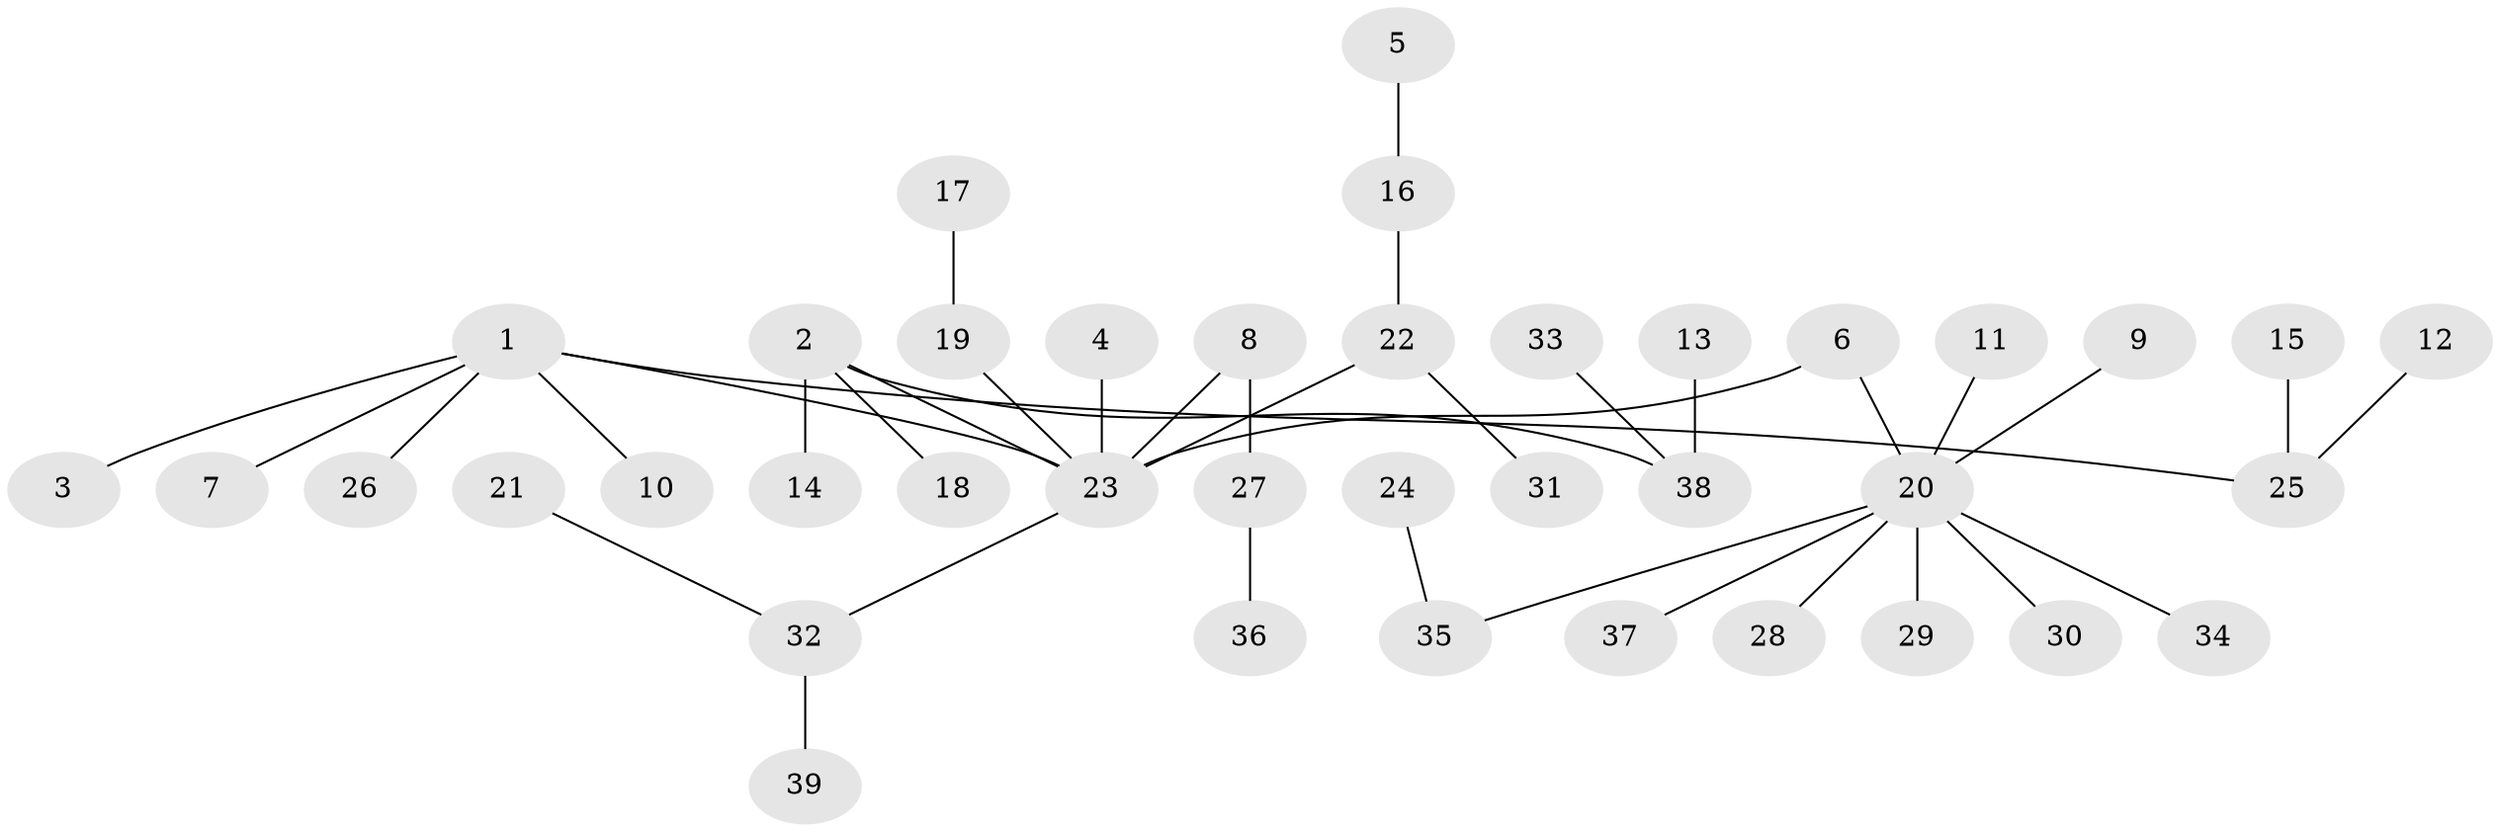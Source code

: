 // original degree distribution, {3: 0.1282051282051282, 8: 0.01282051282051282, 4: 0.0641025641025641, 5: 0.02564102564102564, 1: 0.5, 7: 0.01282051282051282, 2: 0.2564102564102564}
// Generated by graph-tools (version 1.1) at 2025/50/03/09/25 03:50:20]
// undirected, 39 vertices, 38 edges
graph export_dot {
graph [start="1"]
  node [color=gray90,style=filled];
  1;
  2;
  3;
  4;
  5;
  6;
  7;
  8;
  9;
  10;
  11;
  12;
  13;
  14;
  15;
  16;
  17;
  18;
  19;
  20;
  21;
  22;
  23;
  24;
  25;
  26;
  27;
  28;
  29;
  30;
  31;
  32;
  33;
  34;
  35;
  36;
  37;
  38;
  39;
  1 -- 3 [weight=1.0];
  1 -- 7 [weight=1.0];
  1 -- 10 [weight=1.0];
  1 -- 23 [weight=1.0];
  1 -- 25 [weight=1.0];
  1 -- 26 [weight=1.0];
  2 -- 14 [weight=1.0];
  2 -- 18 [weight=1.0];
  2 -- 23 [weight=1.0];
  2 -- 38 [weight=1.0];
  4 -- 23 [weight=1.0];
  5 -- 16 [weight=1.0];
  6 -- 20 [weight=1.0];
  6 -- 23 [weight=1.0];
  8 -- 23 [weight=1.0];
  8 -- 27 [weight=1.0];
  9 -- 20 [weight=1.0];
  11 -- 20 [weight=1.0];
  12 -- 25 [weight=1.0];
  13 -- 38 [weight=1.0];
  15 -- 25 [weight=1.0];
  16 -- 22 [weight=1.0];
  17 -- 19 [weight=1.0];
  19 -- 23 [weight=1.0];
  20 -- 28 [weight=1.0];
  20 -- 29 [weight=1.0];
  20 -- 30 [weight=1.0];
  20 -- 34 [weight=1.0];
  20 -- 35 [weight=1.0];
  20 -- 37 [weight=1.0];
  21 -- 32 [weight=1.0];
  22 -- 23 [weight=1.0];
  22 -- 31 [weight=1.0];
  23 -- 32 [weight=1.0];
  24 -- 35 [weight=1.0];
  27 -- 36 [weight=1.0];
  32 -- 39 [weight=1.0];
  33 -- 38 [weight=1.0];
}
